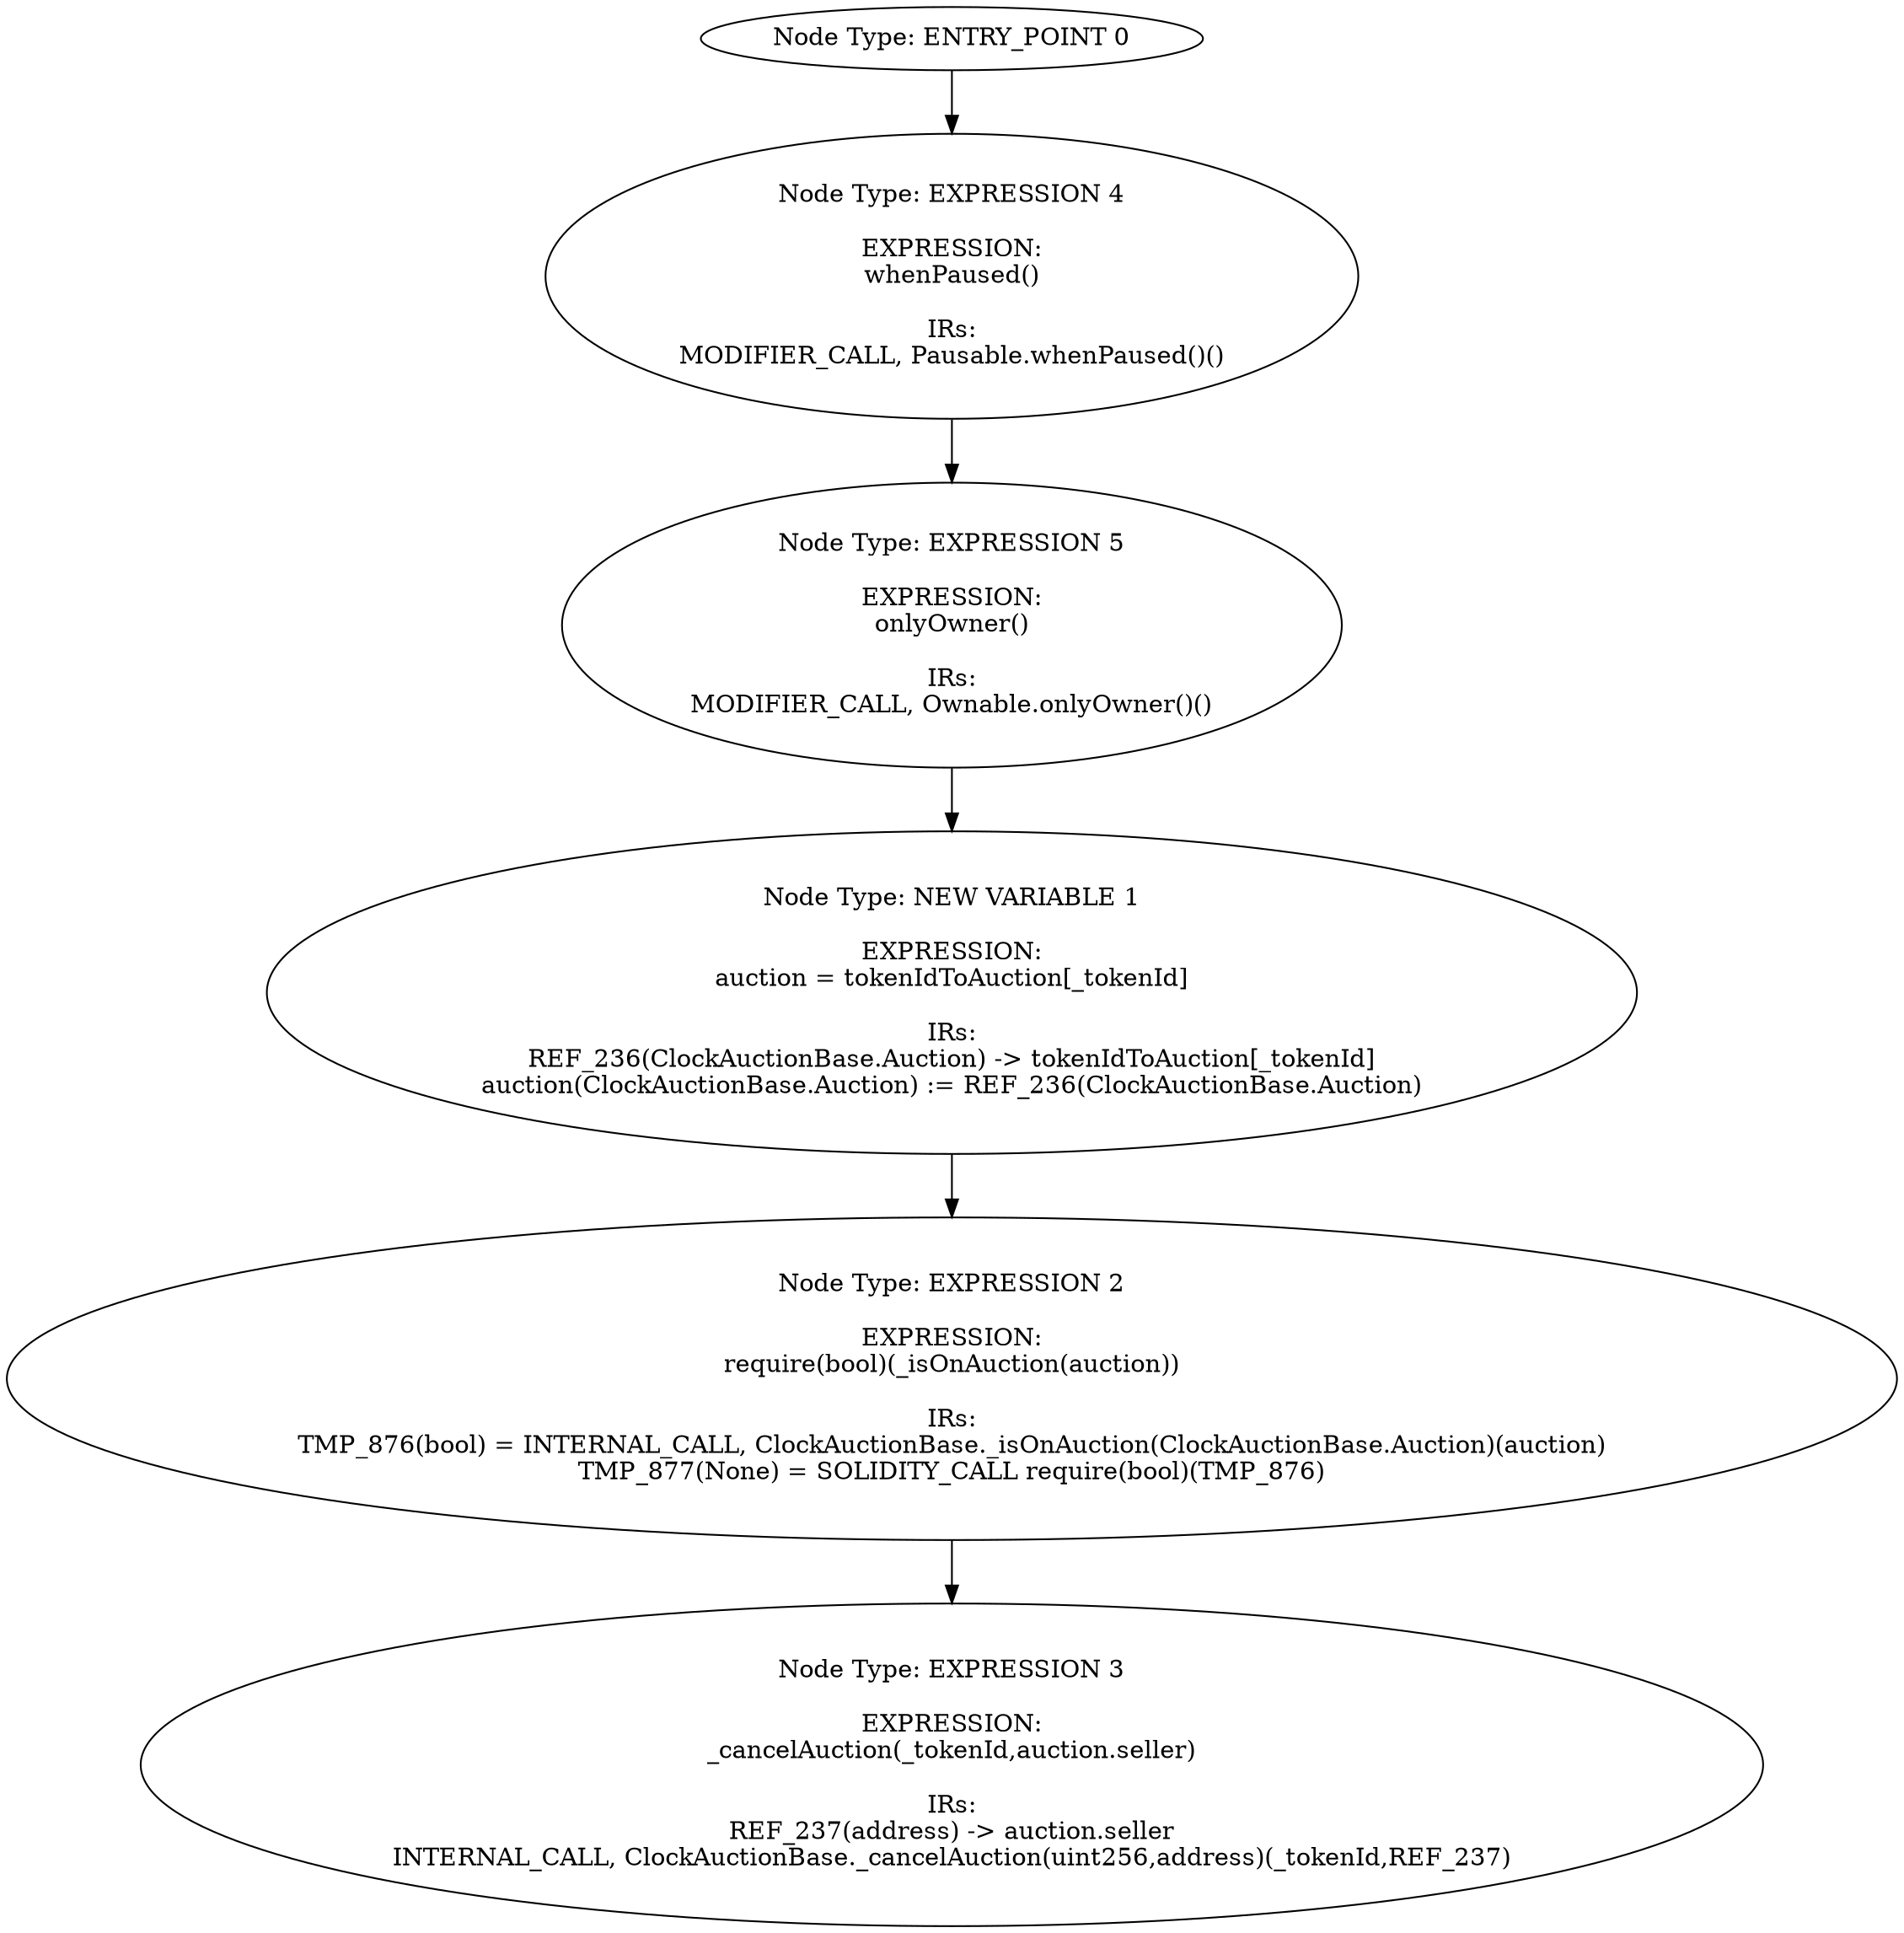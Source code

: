 digraph{
0[label="Node Type: ENTRY_POINT 0
"];
0->4;
1[label="Node Type: NEW VARIABLE 1

EXPRESSION:
auction = tokenIdToAuction[_tokenId]

IRs:
REF_236(ClockAuctionBase.Auction) -> tokenIdToAuction[_tokenId]
auction(ClockAuctionBase.Auction) := REF_236(ClockAuctionBase.Auction)"];
1->2;
2[label="Node Type: EXPRESSION 2

EXPRESSION:
require(bool)(_isOnAuction(auction))

IRs:
TMP_876(bool) = INTERNAL_CALL, ClockAuctionBase._isOnAuction(ClockAuctionBase.Auction)(auction)
TMP_877(None) = SOLIDITY_CALL require(bool)(TMP_876)"];
2->3;
3[label="Node Type: EXPRESSION 3

EXPRESSION:
_cancelAuction(_tokenId,auction.seller)

IRs:
REF_237(address) -> auction.seller
INTERNAL_CALL, ClockAuctionBase._cancelAuction(uint256,address)(_tokenId,REF_237)"];
4[label="Node Type: EXPRESSION 4

EXPRESSION:
whenPaused()

IRs:
MODIFIER_CALL, Pausable.whenPaused()()"];
4->5;
5[label="Node Type: EXPRESSION 5

EXPRESSION:
onlyOwner()

IRs:
MODIFIER_CALL, Ownable.onlyOwner()()"];
5->1;
}
